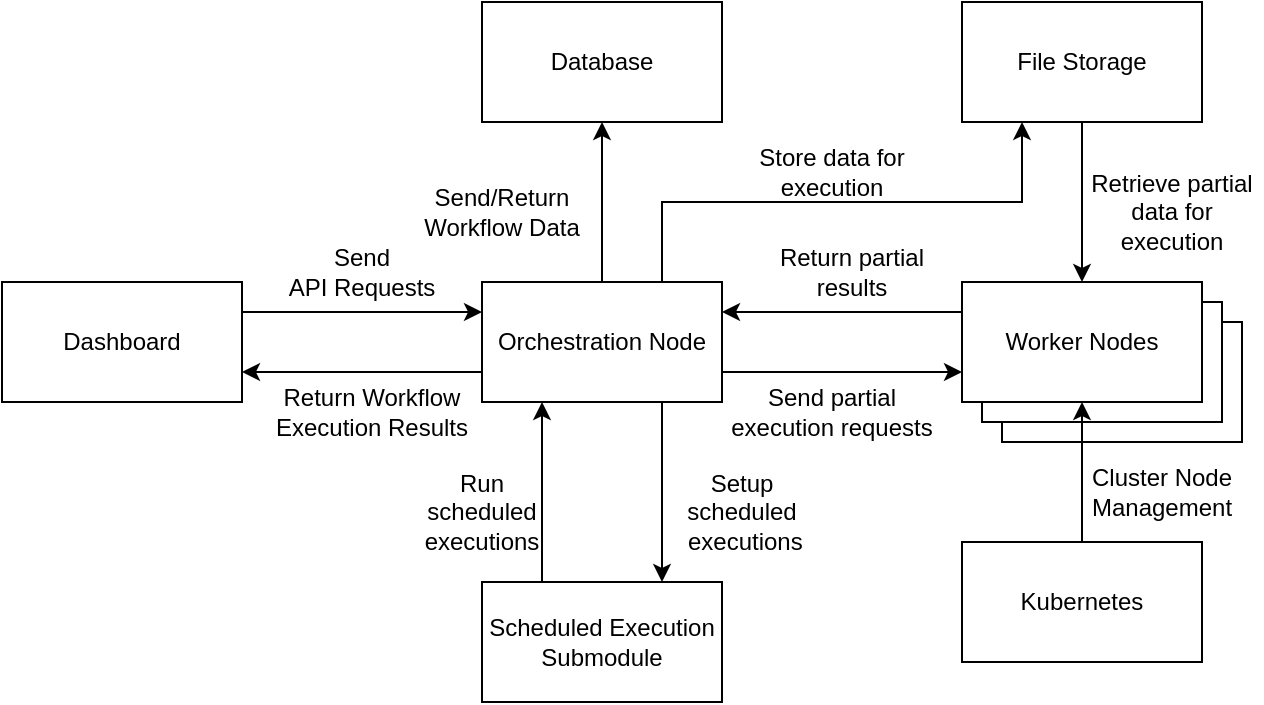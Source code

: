 <mxfile version="20.4.0" type="device"><diagram id="kfYzIQJ0Yqcd6IdRol9L" name="Page-1"><mxGraphModel dx="2062" dy="1065" grid="1" gridSize="10" guides="1" tooltips="1" connect="1" arrows="1" fold="1" page="1" pageScale="1" pageWidth="827" pageHeight="1169" math="0" shadow="0"><root><mxCell id="0"/><mxCell id="1" parent="0"/><mxCell id="i2DKGIXYa1SxG-aZPP5S-20" style="edgeStyle=orthogonalEdgeStyle;rounded=0;orthogonalLoop=1;jettySize=auto;html=1;exitX=1;exitY=0.25;exitDx=0;exitDy=0;entryX=0;entryY=0.25;entryDx=0;entryDy=0;" edge="1" parent="1" source="i2DKGIXYa1SxG-aZPP5S-1" target="i2DKGIXYa1SxG-aZPP5S-2"><mxGeometry relative="1" as="geometry"/></mxCell><mxCell id="i2DKGIXYa1SxG-aZPP5S-1" value="Dashboard" style="rounded=0;whiteSpace=wrap;html=1;" vertex="1" parent="1"><mxGeometry x="160" y="360" width="120" height="60" as="geometry"/></mxCell><mxCell id="i2DKGIXYa1SxG-aZPP5S-12" style="edgeStyle=orthogonalEdgeStyle;rounded=0;orthogonalLoop=1;jettySize=auto;html=1;exitX=0.5;exitY=0;exitDx=0;exitDy=0;entryX=0.5;entryY=1;entryDx=0;entryDy=0;" edge="1" parent="1" source="i2DKGIXYa1SxG-aZPP5S-2" target="i2DKGIXYa1SxG-aZPP5S-3"><mxGeometry relative="1" as="geometry"/></mxCell><mxCell id="i2DKGIXYa1SxG-aZPP5S-15" style="edgeStyle=orthogonalEdgeStyle;rounded=0;orthogonalLoop=1;jettySize=auto;html=1;exitX=1;exitY=0.75;exitDx=0;exitDy=0;entryX=0;entryY=0.75;entryDx=0;entryDy=0;" edge="1" parent="1" source="i2DKGIXYa1SxG-aZPP5S-2" target="i2DKGIXYa1SxG-aZPP5S-7"><mxGeometry relative="1" as="geometry"/></mxCell><mxCell id="i2DKGIXYa1SxG-aZPP5S-17" style="edgeStyle=orthogonalEdgeStyle;rounded=0;orthogonalLoop=1;jettySize=auto;html=1;exitX=0.75;exitY=0;exitDx=0;exitDy=0;entryX=0.25;entryY=1;entryDx=0;entryDy=0;" edge="1" parent="1" source="i2DKGIXYa1SxG-aZPP5S-2" target="i2DKGIXYa1SxG-aZPP5S-4"><mxGeometry relative="1" as="geometry"/></mxCell><mxCell id="i2DKGIXYa1SxG-aZPP5S-21" style="edgeStyle=orthogonalEdgeStyle;rounded=0;orthogonalLoop=1;jettySize=auto;html=1;exitX=0;exitY=0.75;exitDx=0;exitDy=0;entryX=1;entryY=0.75;entryDx=0;entryDy=0;" edge="1" parent="1" source="i2DKGIXYa1SxG-aZPP5S-2" target="i2DKGIXYa1SxG-aZPP5S-1"><mxGeometry relative="1" as="geometry"/></mxCell><mxCell id="i2DKGIXYa1SxG-aZPP5S-26" style="edgeStyle=orthogonalEdgeStyle;rounded=0;orthogonalLoop=1;jettySize=auto;html=1;exitX=0.75;exitY=1;exitDx=0;exitDy=0;entryX=0.75;entryY=0;entryDx=0;entryDy=0;" edge="1" parent="1" source="i2DKGIXYa1SxG-aZPP5S-2" target="i2DKGIXYa1SxG-aZPP5S-8"><mxGeometry relative="1" as="geometry"/></mxCell><mxCell id="i2DKGIXYa1SxG-aZPP5S-2" value="Orchestration Node" style="rounded=0;whiteSpace=wrap;html=1;" vertex="1" parent="1"><mxGeometry x="400" y="360" width="120" height="60" as="geometry"/></mxCell><mxCell id="i2DKGIXYa1SxG-aZPP5S-3" value="Database" style="rounded=0;whiteSpace=wrap;html=1;" vertex="1" parent="1"><mxGeometry x="400" y="220" width="120" height="60" as="geometry"/></mxCell><mxCell id="i2DKGIXYa1SxG-aZPP5S-18" style="edgeStyle=orthogonalEdgeStyle;rounded=0;orthogonalLoop=1;jettySize=auto;html=1;exitX=0.5;exitY=1;exitDx=0;exitDy=0;entryX=0.5;entryY=0;entryDx=0;entryDy=0;" edge="1" parent="1" source="i2DKGIXYa1SxG-aZPP5S-4" target="i2DKGIXYa1SxG-aZPP5S-7"><mxGeometry relative="1" as="geometry"/></mxCell><mxCell id="i2DKGIXYa1SxG-aZPP5S-4" value="File Storage" style="rounded=0;whiteSpace=wrap;html=1;" vertex="1" parent="1"><mxGeometry x="640" y="220" width="120" height="60" as="geometry"/></mxCell><mxCell id="i2DKGIXYa1SxG-aZPP5S-27" style="edgeStyle=orthogonalEdgeStyle;rounded=0;orthogonalLoop=1;jettySize=auto;html=1;exitX=0.25;exitY=0;exitDx=0;exitDy=0;entryX=0.25;entryY=1;entryDx=0;entryDy=0;" edge="1" parent="1" source="i2DKGIXYa1SxG-aZPP5S-8" target="i2DKGIXYa1SxG-aZPP5S-2"><mxGeometry relative="1" as="geometry"/></mxCell><mxCell id="i2DKGIXYa1SxG-aZPP5S-8" value="Scheduled Execution Submodule" style="rounded=0;whiteSpace=wrap;html=1;" vertex="1" parent="1"><mxGeometry x="400" y="510" width="120" height="60" as="geometry"/></mxCell><mxCell id="i2DKGIXYa1SxG-aZPP5S-10" value="" style="group" vertex="1" connectable="0" parent="1"><mxGeometry x="640" y="360" width="140" height="80" as="geometry"/></mxCell><mxCell id="i2DKGIXYa1SxG-aZPP5S-5" value="" style="rounded=0;whiteSpace=wrap;html=1;" vertex="1" parent="i2DKGIXYa1SxG-aZPP5S-10"><mxGeometry x="20" y="20" width="120" height="60" as="geometry"/></mxCell><mxCell id="i2DKGIXYa1SxG-aZPP5S-6" value="" style="rounded=0;whiteSpace=wrap;html=1;" vertex="1" parent="i2DKGIXYa1SxG-aZPP5S-10"><mxGeometry x="10" y="10" width="120" height="60" as="geometry"/></mxCell><mxCell id="i2DKGIXYa1SxG-aZPP5S-7" value="Worker Nodes" style="rounded=0;whiteSpace=wrap;html=1;" vertex="1" parent="i2DKGIXYa1SxG-aZPP5S-10"><mxGeometry width="120" height="60" as="geometry"/></mxCell><mxCell id="i2DKGIXYa1SxG-aZPP5S-16" style="edgeStyle=orthogonalEdgeStyle;rounded=0;orthogonalLoop=1;jettySize=auto;html=1;exitX=0;exitY=0.25;exitDx=0;exitDy=0;entryX=1;entryY=0.25;entryDx=0;entryDy=0;" edge="1" parent="1" source="i2DKGIXYa1SxG-aZPP5S-7" target="i2DKGIXYa1SxG-aZPP5S-2"><mxGeometry relative="1" as="geometry"/></mxCell><mxCell id="i2DKGIXYa1SxG-aZPP5S-22" value="Send &lt;br&gt;API Requests" style="text;html=1;strokeColor=none;fillColor=none;align=center;verticalAlign=middle;whiteSpace=wrap;rounded=0;" vertex="1" parent="1"><mxGeometry x="300" y="340" width="80" height="30" as="geometry"/></mxCell><mxCell id="i2DKGIXYa1SxG-aZPP5S-23" value="Return Workflow &lt;br&gt;Execution Results" style="text;html=1;strokeColor=none;fillColor=none;align=center;verticalAlign=middle;whiteSpace=wrap;rounded=0;" vertex="1" parent="1"><mxGeometry x="290" y="410" width="110" height="30" as="geometry"/></mxCell><mxCell id="i2DKGIXYa1SxG-aZPP5S-24" value="Send/Return Workflow Data" style="text;html=1;strokeColor=none;fillColor=none;align=center;verticalAlign=middle;whiteSpace=wrap;rounded=0;" vertex="1" parent="1"><mxGeometry x="370" y="310" width="80" height="30" as="geometry"/></mxCell><mxCell id="i2DKGIXYa1SxG-aZPP5S-25" style="edgeStyle=orthogonalEdgeStyle;rounded=0;orthogonalLoop=1;jettySize=auto;html=1;exitX=0.5;exitY=1;exitDx=0;exitDy=0;" edge="1" parent="1" source="i2DKGIXYa1SxG-aZPP5S-24" target="i2DKGIXYa1SxG-aZPP5S-24"><mxGeometry relative="1" as="geometry"/></mxCell><mxCell id="i2DKGIXYa1SxG-aZPP5S-28" value="Setup scheduled&lt;br&gt;&amp;nbsp;executions" style="text;html=1;strokeColor=none;fillColor=none;align=center;verticalAlign=middle;whiteSpace=wrap;rounded=0;" vertex="1" parent="1"><mxGeometry x="500" y="460" width="60" height="30" as="geometry"/></mxCell><mxCell id="i2DKGIXYa1SxG-aZPP5S-29" value="Run scheduled executions" style="text;html=1;strokeColor=none;fillColor=none;align=center;verticalAlign=middle;whiteSpace=wrap;rounded=0;" vertex="1" parent="1"><mxGeometry x="370" y="460" width="60" height="30" as="geometry"/></mxCell><mxCell id="i2DKGIXYa1SxG-aZPP5S-30" value="Return partial results" style="text;html=1;strokeColor=none;fillColor=none;align=center;verticalAlign=middle;whiteSpace=wrap;rounded=0;" vertex="1" parent="1"><mxGeometry x="540" y="340" width="90" height="30" as="geometry"/></mxCell><mxCell id="i2DKGIXYa1SxG-aZPP5S-33" value="Send partial execution requests" style="text;html=1;strokeColor=none;fillColor=none;align=center;verticalAlign=middle;whiteSpace=wrap;rounded=0;" vertex="1" parent="1"><mxGeometry x="520" y="410" width="110" height="30" as="geometry"/></mxCell><mxCell id="i2DKGIXYa1SxG-aZPP5S-34" value="Store data for execution" style="text;html=1;strokeColor=none;fillColor=none;align=center;verticalAlign=middle;whiteSpace=wrap;rounded=0;" vertex="1" parent="1"><mxGeometry x="530" y="290" width="90" height="30" as="geometry"/></mxCell><mxCell id="i2DKGIXYa1SxG-aZPP5S-35" value="Retrieve partial data for execution" style="text;html=1;strokeColor=none;fillColor=none;align=center;verticalAlign=middle;whiteSpace=wrap;rounded=0;" vertex="1" parent="1"><mxGeometry x="700" y="310" width="90" height="30" as="geometry"/></mxCell><mxCell id="i2DKGIXYa1SxG-aZPP5S-40" style="edgeStyle=orthogonalEdgeStyle;rounded=0;orthogonalLoop=1;jettySize=auto;html=1;exitX=0.5;exitY=0;exitDx=0;exitDy=0;entryX=0.5;entryY=1;entryDx=0;entryDy=0;" edge="1" parent="1" source="i2DKGIXYa1SxG-aZPP5S-37" target="i2DKGIXYa1SxG-aZPP5S-7"><mxGeometry relative="1" as="geometry"/></mxCell><mxCell id="i2DKGIXYa1SxG-aZPP5S-37" value="Kubernetes" style="rounded=0;whiteSpace=wrap;html=1;" vertex="1" parent="1"><mxGeometry x="640" y="490" width="120" height="60" as="geometry"/></mxCell><mxCell id="i2DKGIXYa1SxG-aZPP5S-39" value="Cluster Node Management" style="text;html=1;strokeColor=none;fillColor=none;align=center;verticalAlign=middle;whiteSpace=wrap;rounded=0;" vertex="1" parent="1"><mxGeometry x="710" y="450" width="60" height="30" as="geometry"/></mxCell></root></mxGraphModel></diagram></mxfile>